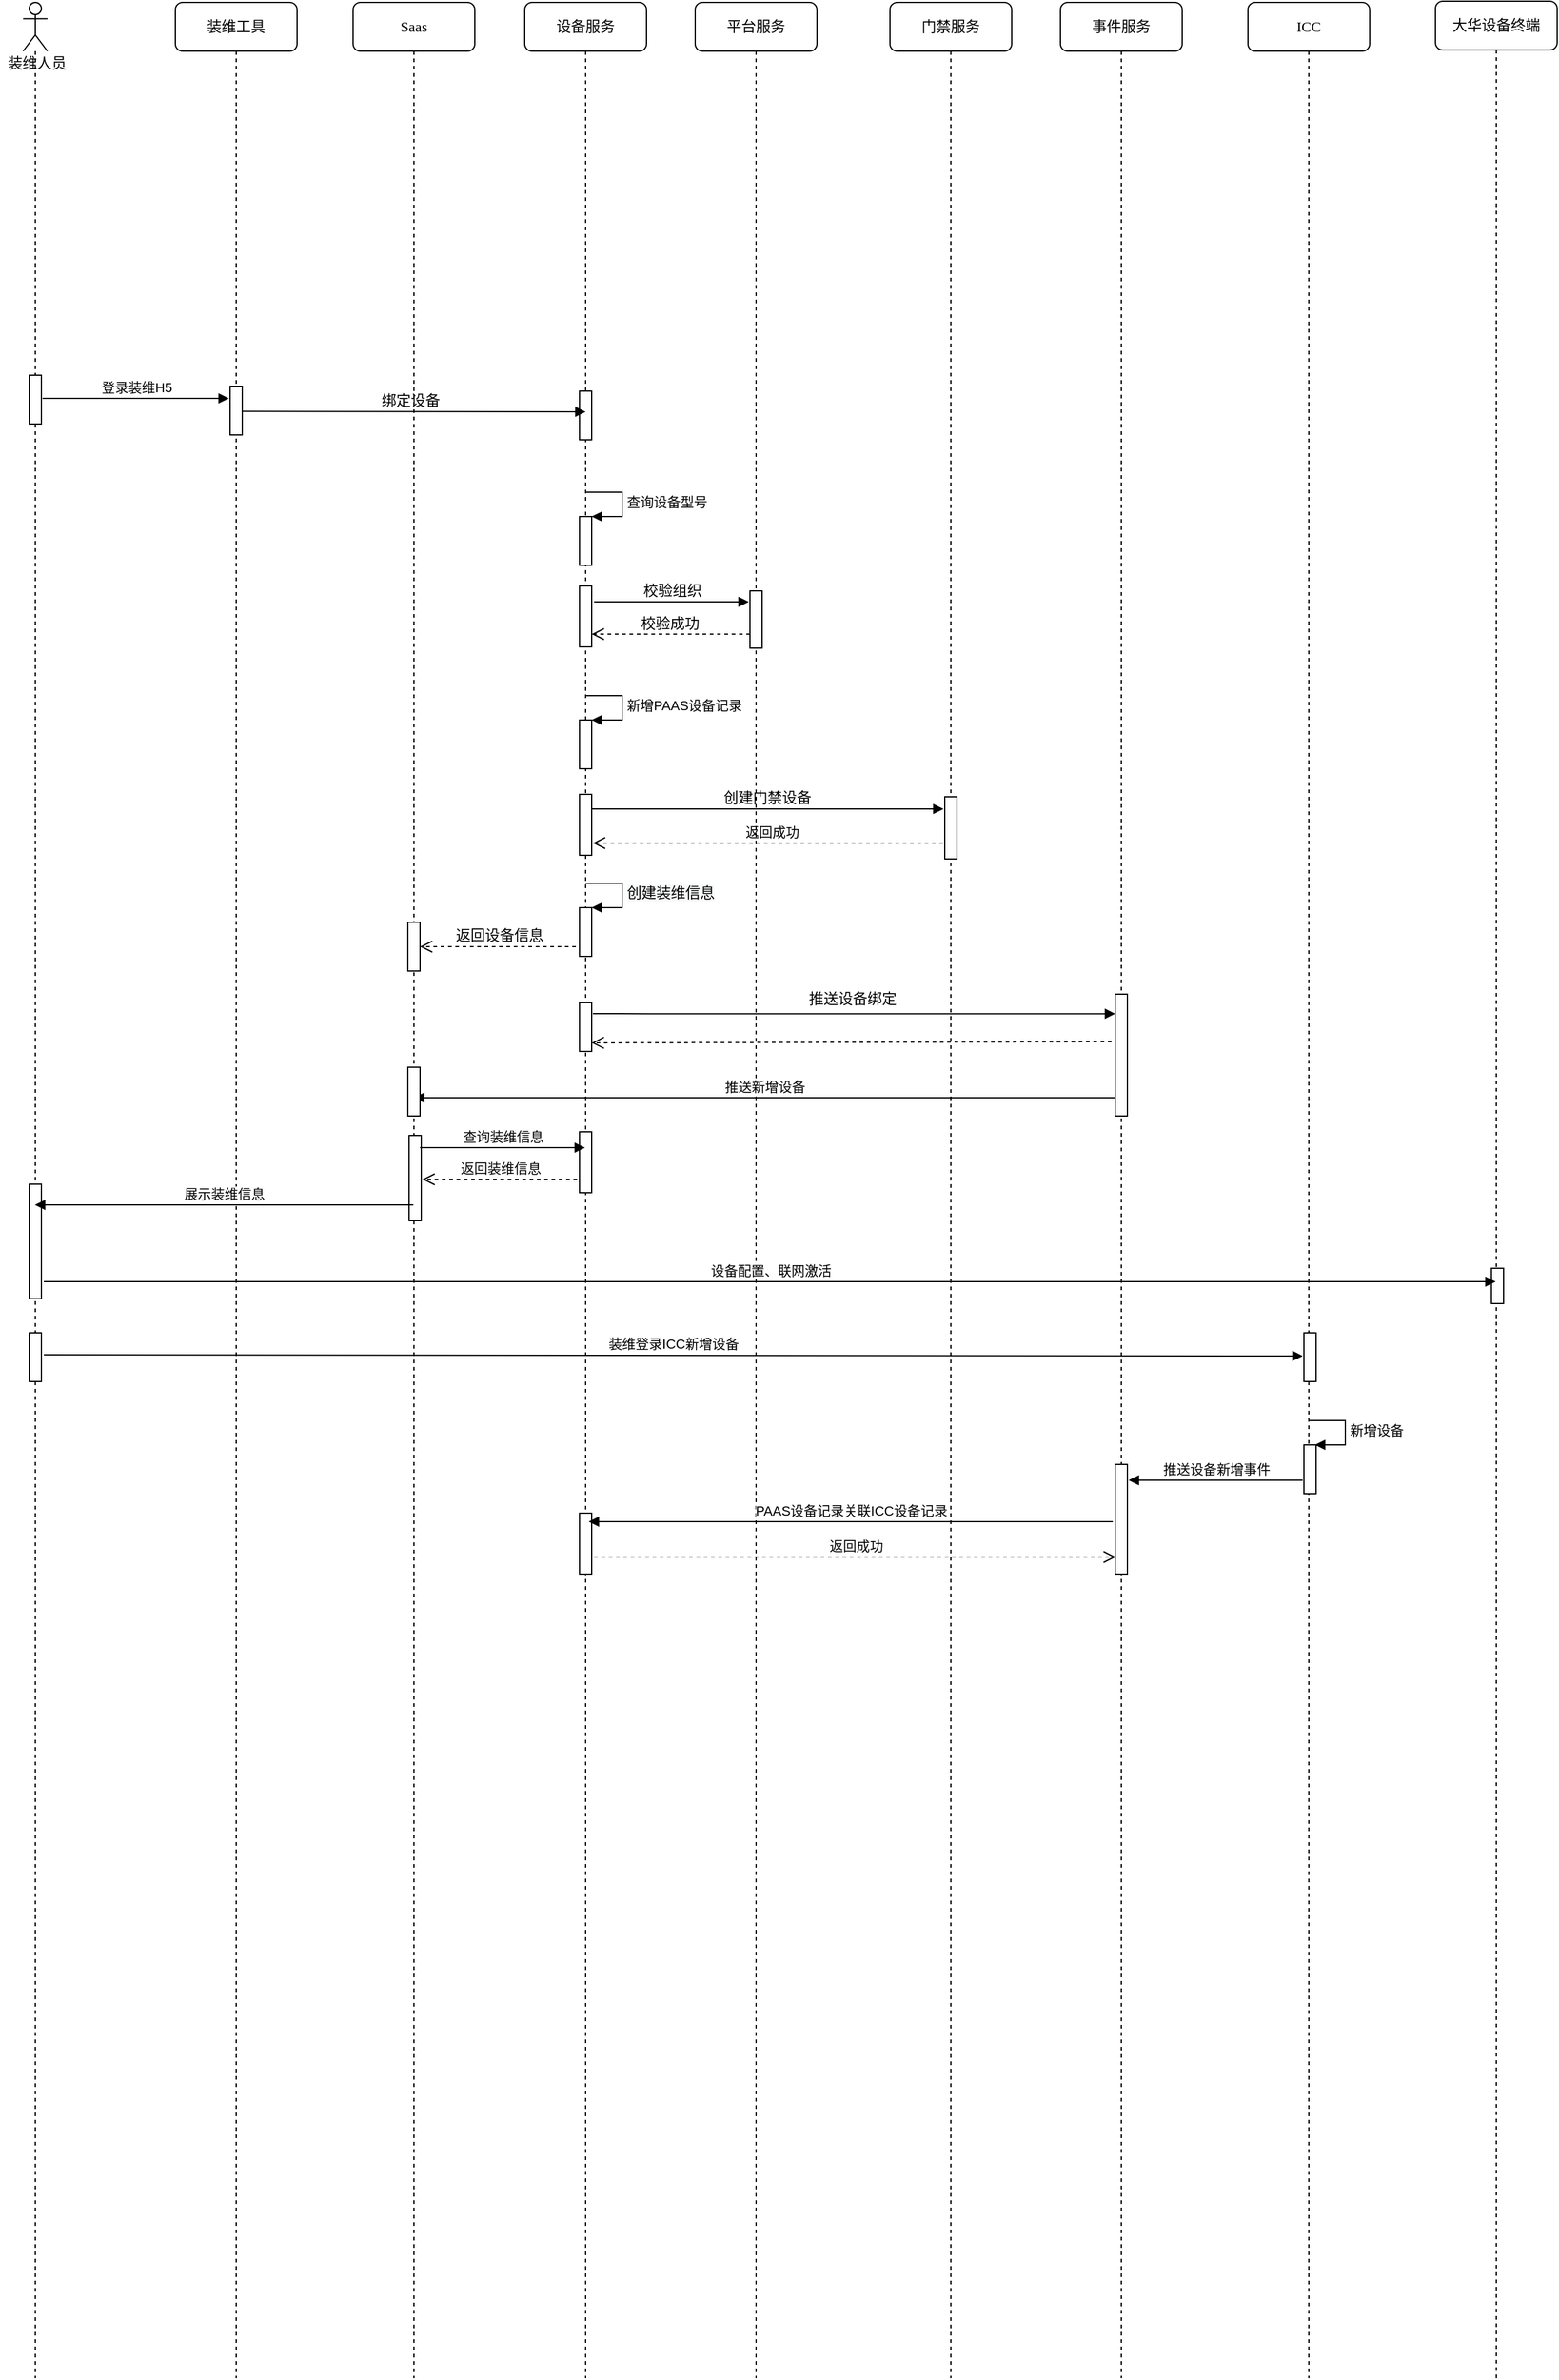 <mxfile version="16.2.6" type="github">
  <diagram id="wmlHtsC3Vf9ltHwHsICz" name="Page-1">
    <mxGraphModel dx="2188" dy="1172" grid="1" gridSize="10" guides="1" tooltips="1" connect="1" arrows="1" fold="1" page="1" pageScale="1" pageWidth="827" pageHeight="1169" math="0" shadow="0">
      <root>
        <mxCell id="0" />
        <mxCell id="Oka7rpzOV13HXmcG5KHr-23" value="未命名图层" parent="0" />
        <mxCell id="plYKypvwTfvLCAluZuLY-60" value="设备服务" style="shape=umlLifeline;perimeter=lifelinePerimeter;whiteSpace=wrap;html=1;container=1;collapsible=0;recursiveResize=0;outlineConnect=0;rounded=1;shadow=0;comic=0;labelBackgroundColor=none;strokeWidth=1;fontFamily=Verdana;fontSize=12;align=center;" vertex="1" parent="Oka7rpzOV13HXmcG5KHr-23">
          <mxGeometry x="677" y="218" width="100" height="1950" as="geometry" />
        </mxCell>
        <mxCell id="plYKypvwTfvLCAluZuLY-61" value="" style="html=1;points=[];perimeter=orthogonalPerimeter;rounded=0;shadow=0;comic=0;labelBackgroundColor=none;strokeWidth=1;fontFamily=Verdana;fontSize=12;align=center;" vertex="1" parent="plYKypvwTfvLCAluZuLY-60">
          <mxGeometry x="45" y="1240" width="10" height="50" as="geometry" />
        </mxCell>
        <mxCell id="plYKypvwTfvLCAluZuLY-62" value="" style="html=1;points=[];perimeter=orthogonalPerimeter;" vertex="1" parent="plYKypvwTfvLCAluZuLY-60">
          <mxGeometry x="45" y="743" width="10" height="40" as="geometry" />
        </mxCell>
        <mxCell id="plYKypvwTfvLCAluZuLY-63" value="&lt;span style=&quot;font-size: 12px ; text-align: center ; background-color: rgb(248 , 249 , 250)&quot;&gt;创建装维信息&lt;/span&gt;" style="edgeStyle=orthogonalEdgeStyle;html=1;align=left;spacingLeft=2;endArrow=block;rounded=0;entryX=1;entryY=0;" edge="1" parent="plYKypvwTfvLCAluZuLY-60" target="plYKypvwTfvLCAluZuLY-62">
          <mxGeometry relative="1" as="geometry">
            <mxPoint x="50" y="723" as="sourcePoint" />
            <Array as="points">
              <mxPoint x="80" y="723" />
            </Array>
          </mxGeometry>
        </mxCell>
        <mxCell id="plYKypvwTfvLCAluZuLY-64" value="返回成功" style="html=1;verticalAlign=bottom;endArrow=open;dashed=1;endSize=8;rounded=0;" edge="1" parent="plYKypvwTfvLCAluZuLY-60">
          <mxGeometry relative="1" as="geometry">
            <mxPoint x="57" y="1276" as="sourcePoint" />
            <mxPoint x="485.5" y="1276" as="targetPoint" />
          </mxGeometry>
        </mxCell>
        <mxCell id="plYKypvwTfvLCAluZuLY-65" value="" style="html=1;points=[];perimeter=orthogonalPerimeter;rounded=0;shadow=0;comic=0;labelBackgroundColor=none;strokeWidth=1;fontFamily=Verdana;fontSize=12;align=center;" vertex="1" parent="plYKypvwTfvLCAluZuLY-60">
          <mxGeometry x="45" y="479" width="10" height="50" as="geometry" />
        </mxCell>
        <mxCell id="plYKypvwTfvLCAluZuLY-66" value="" style="html=1;points=[];perimeter=orthogonalPerimeter;" vertex="1" parent="plYKypvwTfvLCAluZuLY-60">
          <mxGeometry x="45" y="589" width="10" height="40" as="geometry" />
        </mxCell>
        <mxCell id="plYKypvwTfvLCAluZuLY-67" value="新增PAAS设备记录&lt;br&gt;" style="edgeStyle=orthogonalEdgeStyle;html=1;align=left;spacingLeft=2;endArrow=block;rounded=0;entryX=1;entryY=0;" edge="1" parent="plYKypvwTfvLCAluZuLY-60" target="plYKypvwTfvLCAluZuLY-66">
          <mxGeometry relative="1" as="geometry">
            <mxPoint x="50" y="569" as="sourcePoint" />
            <Array as="points">
              <mxPoint x="80" y="569" />
            </Array>
          </mxGeometry>
        </mxCell>
        <mxCell id="plYKypvwTfvLCAluZuLY-68" value="返回成功" style="html=1;verticalAlign=bottom;endArrow=open;dashed=1;endSize=8;rounded=0;" edge="1" parent="plYKypvwTfvLCAluZuLY-60" source="plYKypvwTfvLCAluZuLY-80">
          <mxGeometry relative="1" as="geometry">
            <mxPoint x="136" y="690" as="sourcePoint" />
            <mxPoint x="56" y="690" as="targetPoint" />
          </mxGeometry>
        </mxCell>
        <mxCell id="plYKypvwTfvLCAluZuLY-69" value="" style="html=1;verticalAlign=bottom;endArrow=open;dashed=1;endSize=8;rounded=0;" edge="1" parent="plYKypvwTfvLCAluZuLY-60">
          <mxGeometry relative="1" as="geometry">
            <mxPoint x="42" y="775" as="sourcePoint" />
            <mxPoint x="-86" y="775" as="targetPoint" />
          </mxGeometry>
        </mxCell>
        <mxCell id="plYKypvwTfvLCAluZuLY-70" value="" style="html=1;points=[];perimeter=orthogonalPerimeter;" vertex="1" parent="plYKypvwTfvLCAluZuLY-60">
          <mxGeometry x="45" y="821" width="10" height="40" as="geometry" />
        </mxCell>
        <mxCell id="plYKypvwTfvLCAluZuLY-71" value="" style="html=1;points=[];perimeter=orthogonalPerimeter;" vertex="1" parent="plYKypvwTfvLCAluZuLY-60">
          <mxGeometry x="45" y="422" width="10" height="40" as="geometry" />
        </mxCell>
        <mxCell id="plYKypvwTfvLCAluZuLY-72" value="查询设备型号" style="edgeStyle=orthogonalEdgeStyle;html=1;align=left;spacingLeft=2;endArrow=block;rounded=0;entryX=1;entryY=0;" edge="1" parent="plYKypvwTfvLCAluZuLY-60" target="plYKypvwTfvLCAluZuLY-71">
          <mxGeometry relative="1" as="geometry">
            <mxPoint x="50" y="402" as="sourcePoint" />
            <Array as="points">
              <mxPoint x="80" y="402" />
            </Array>
          </mxGeometry>
        </mxCell>
        <mxCell id="plYKypvwTfvLCAluZuLY-73" value="" style="html=1;points=[];perimeter=orthogonalPerimeter;" vertex="1" parent="plYKypvwTfvLCAluZuLY-60">
          <mxGeometry x="45" y="319" width="10" height="40" as="geometry" />
        </mxCell>
        <mxCell id="plYKypvwTfvLCAluZuLY-74" value="" style="html=1;points=[];perimeter=orthogonalPerimeter;" vertex="1" parent="plYKypvwTfvLCAluZuLY-60">
          <mxGeometry x="45" y="927" width="10" height="50" as="geometry" />
        </mxCell>
        <mxCell id="plYKypvwTfvLCAluZuLY-75" value="事件服务" style="shape=umlLifeline;perimeter=lifelinePerimeter;whiteSpace=wrap;html=1;container=1;collapsible=0;recursiveResize=0;outlineConnect=0;rounded=1;shadow=0;comic=0;labelBackgroundColor=none;strokeWidth=1;fontFamily=Verdana;fontSize=12;align=center;" vertex="1" parent="Oka7rpzOV13HXmcG5KHr-23">
          <mxGeometry x="1117" y="218" width="100" height="1950" as="geometry" />
        </mxCell>
        <mxCell id="plYKypvwTfvLCAluZuLY-76" value="" style="html=1;points=[];perimeter=orthogonalPerimeter;rounded=0;shadow=0;comic=0;labelBackgroundColor=none;strokeWidth=1;fontFamily=Verdana;fontSize=12;align=center;" vertex="1" parent="Oka7rpzOV13HXmcG5KHr-23">
          <mxGeometry x="1162" y="1418" width="10" height="90" as="geometry" />
        </mxCell>
        <mxCell id="plYKypvwTfvLCAluZuLY-77" value="平台服务" style="shape=umlLifeline;perimeter=lifelinePerimeter;whiteSpace=wrap;html=1;container=1;collapsible=0;recursiveResize=0;outlineConnect=0;rounded=1;shadow=0;comic=0;labelBackgroundColor=none;strokeWidth=1;fontFamily=Verdana;fontSize=12;align=center;" vertex="1" parent="Oka7rpzOV13HXmcG5KHr-23">
          <mxGeometry x="817" y="218" width="100" height="1950" as="geometry" />
        </mxCell>
        <mxCell id="plYKypvwTfvLCAluZuLY-78" value="" style="html=1;points=[];perimeter=orthogonalPerimeter;rounded=0;shadow=0;comic=0;labelBackgroundColor=none;strokeWidth=1;fontFamily=Verdana;fontSize=12;align=center;" vertex="1" parent="plYKypvwTfvLCAluZuLY-77">
          <mxGeometry x="45" y="483" width="10" height="47" as="geometry" />
        </mxCell>
        <mxCell id="plYKypvwTfvLCAluZuLY-79" value="" style="html=1;verticalAlign=bottom;endArrow=open;dashed=1;endSize=8;labelBackgroundColor=none;fontFamily=Verdana;fontSize=12;edgeStyle=elbowEdgeStyle;elbow=vertical;" edge="1" parent="plYKypvwTfvLCAluZuLY-77">
          <mxGeometry relative="1" as="geometry">
            <mxPoint x="-85" y="518.5" as="targetPoint" />
            <Array as="points">
              <mxPoint x="-10" y="518.5" />
              <mxPoint x="20" y="518.5" />
            </Array>
            <mxPoint x="45" y="518.5" as="sourcePoint" />
          </mxGeometry>
        </mxCell>
        <mxCell id="plYKypvwTfvLCAluZuLY-80" value="门禁服务" style="shape=umlLifeline;perimeter=lifelinePerimeter;whiteSpace=wrap;html=1;container=1;collapsible=0;recursiveResize=0;outlineConnect=0;rounded=1;shadow=0;comic=0;labelBackgroundColor=none;strokeWidth=1;fontFamily=Verdana;fontSize=12;align=center;" vertex="1" parent="Oka7rpzOV13HXmcG5KHr-23">
          <mxGeometry x="977" y="218" width="100" height="1950" as="geometry" />
        </mxCell>
        <mxCell id="plYKypvwTfvLCAluZuLY-81" value="" style="html=1;points=[];perimeter=orthogonalPerimeter;rounded=0;shadow=0;comic=0;labelBackgroundColor=none;strokeWidth=1;fontFamily=Verdana;fontSize=12;align=center;" vertex="1" parent="plYKypvwTfvLCAluZuLY-80">
          <mxGeometry x="45" y="652" width="10" height="51" as="geometry" />
        </mxCell>
        <mxCell id="plYKypvwTfvLCAluZuLY-82" value="推送新增设备" style="html=1;verticalAlign=bottom;endArrow=block;rounded=0;" edge="1" parent="plYKypvwTfvLCAluZuLY-80" target="plYKypvwTfvLCAluZuLY-84">
          <mxGeometry width="80" relative="1" as="geometry">
            <mxPoint x="185" y="899" as="sourcePoint" />
            <mxPoint x="-384" y="895" as="targetPoint" />
          </mxGeometry>
        </mxCell>
        <mxCell id="plYKypvwTfvLCAluZuLY-83" value="创建门禁设备" style="html=1;verticalAlign=bottom;endArrow=block;labelBackgroundColor=none;fontFamily=Verdana;fontSize=12;exitX=1.1;exitY=0.198;exitDx=0;exitDy=0;exitPerimeter=0;" edge="1" parent="Oka7rpzOV13HXmcG5KHr-23">
          <mxGeometry relative="1" as="geometry">
            <mxPoint x="731" y="879.948" as="sourcePoint" />
            <mxPoint x="1021" y="880" as="targetPoint" />
          </mxGeometry>
        </mxCell>
        <mxCell id="plYKypvwTfvLCAluZuLY-84" value="Saas" style="shape=umlLifeline;perimeter=lifelinePerimeter;whiteSpace=wrap;html=1;container=1;collapsible=0;recursiveResize=0;outlineConnect=0;rounded=1;shadow=0;comic=0;labelBackgroundColor=none;strokeWidth=1;fontFamily=Verdana;fontSize=12;align=center;" vertex="1" parent="Oka7rpzOV13HXmcG5KHr-23">
          <mxGeometry x="536" y="218" width="100" height="1950" as="geometry" />
        </mxCell>
        <mxCell id="plYKypvwTfvLCAluZuLY-85" value="" style="html=1;points=[];perimeter=orthogonalPerimeter;rounded=0;shadow=0;comic=0;labelBackgroundColor=none;strokeWidth=1;fontFamily=Verdana;fontSize=12;align=center;" vertex="1" parent="plYKypvwTfvLCAluZuLY-84">
          <mxGeometry x="45" y="755" width="10" height="40" as="geometry" />
        </mxCell>
        <mxCell id="plYKypvwTfvLCAluZuLY-86" value="绑定设备" style="html=1;verticalAlign=bottom;endArrow=block;entryX=0;entryY=0;labelBackgroundColor=none;fontFamily=Verdana;fontSize=12;edgeStyle=elbowEdgeStyle;elbow=vertical;" edge="1" parent="plYKypvwTfvLCAluZuLY-84">
          <mxGeometry relative="1" as="geometry">
            <mxPoint x="-96.333" y="335.667" as="sourcePoint" />
            <mxPoint x="191" y="336" as="targetPoint" />
          </mxGeometry>
        </mxCell>
        <mxCell id="plYKypvwTfvLCAluZuLY-87" value="" style="html=1;points=[];perimeter=orthogonalPerimeter;" vertex="1" parent="plYKypvwTfvLCAluZuLY-84">
          <mxGeometry x="45" y="874" width="10" height="40" as="geometry" />
        </mxCell>
        <mxCell id="plYKypvwTfvLCAluZuLY-88" value="" style="html=1;points=[];perimeter=orthogonalPerimeter;" vertex="1" parent="plYKypvwTfvLCAluZuLY-84">
          <mxGeometry x="46" y="930" width="10" height="70" as="geometry" />
        </mxCell>
        <mxCell id="plYKypvwTfvLCAluZuLY-89" value="查询装维信息" style="html=1;verticalAlign=bottom;endArrow=block;rounded=0;" edge="1" parent="plYKypvwTfvLCAluZuLY-84" target="plYKypvwTfvLCAluZuLY-60">
          <mxGeometry width="80" relative="1" as="geometry">
            <mxPoint x="55" y="940" as="sourcePoint" />
            <mxPoint x="135" y="940" as="targetPoint" />
          </mxGeometry>
        </mxCell>
        <mxCell id="plYKypvwTfvLCAluZuLY-90" value="校验组织" style="html=1;verticalAlign=bottom;endArrow=block;labelBackgroundColor=none;fontFamily=Verdana;fontSize=12;edgeStyle=elbowEdgeStyle;elbow=vertical;" edge="1" parent="Oka7rpzOV13HXmcG5KHr-23">
          <mxGeometry relative="1" as="geometry">
            <mxPoint x="734" y="710" as="sourcePoint" />
            <mxPoint x="861" y="710" as="targetPoint" />
            <Array as="points">
              <mxPoint x="764" y="710" />
            </Array>
          </mxGeometry>
        </mxCell>
        <mxCell id="plYKypvwTfvLCAluZuLY-91" value="推送设备绑定" style="html=1;verticalAlign=bottom;endArrow=block;labelBackgroundColor=none;fontFamily=Verdana;fontSize=12;" edge="1" parent="Oka7rpzOV13HXmcG5KHr-23">
          <mxGeometry x="-0.006" y="3" relative="1" as="geometry">
            <mxPoint x="733" y="1048" as="sourcePoint" />
            <mxPoint x="1162" y="1048.09" as="targetPoint" />
            <Array as="points">
              <mxPoint x="788" y="1048.09" />
            </Array>
            <mxPoint as="offset" />
          </mxGeometry>
        </mxCell>
        <mxCell id="plYKypvwTfvLCAluZuLY-92" value="" style="html=1;points=[];perimeter=orthogonalPerimeter;" vertex="1" parent="Oka7rpzOV13HXmcG5KHr-23">
          <mxGeometry x="1162" y="1032" width="10" height="100" as="geometry" />
        </mxCell>
        <mxCell id="plYKypvwTfvLCAluZuLY-93" value="ICC" style="shape=umlLifeline;perimeter=lifelinePerimeter;whiteSpace=wrap;html=1;container=1;collapsible=0;recursiveResize=0;outlineConnect=0;rounded=1;shadow=0;comic=0;labelBackgroundColor=none;strokeWidth=1;fontFamily=Verdana;fontSize=12;align=center;" vertex="1" parent="Oka7rpzOV13HXmcG5KHr-23">
          <mxGeometry x="1271" y="218" width="100" height="1950" as="geometry" />
        </mxCell>
        <mxCell id="plYKypvwTfvLCAluZuLY-94" value="更新推送状态" style="edgeStyle=orthogonalEdgeStyle;html=1;align=left;spacingLeft=2;endArrow=block;rounded=0;entryX=1;entryY=0;" edge="1" parent="plYKypvwTfvLCAluZuLY-93">
          <mxGeometry relative="1" as="geometry">
            <mxPoint x="-91" y="812" as="sourcePoint" />
            <Array as="points">
              <mxPoint x="-61" y="812" />
            </Array>
          </mxGeometry>
        </mxCell>
        <mxCell id="plYKypvwTfvLCAluZuLY-95" value="" style="html=1;points=[];perimeter=orthogonalPerimeter;" vertex="1" parent="plYKypvwTfvLCAluZuLY-93">
          <mxGeometry x="46" y="1184" width="10" height="40" as="geometry" />
        </mxCell>
        <mxCell id="plYKypvwTfvLCAluZuLY-96" value="新增设备" style="edgeStyle=orthogonalEdgeStyle;html=1;align=left;spacingLeft=2;endArrow=block;rounded=0;entryX=1;entryY=0;" edge="1" parent="plYKypvwTfvLCAluZuLY-93">
          <mxGeometry relative="1" as="geometry">
            <mxPoint x="50" y="1164" as="sourcePoint" />
            <Array as="points">
              <mxPoint x="80" y="1164" />
            </Array>
            <mxPoint x="55" y="1184" as="targetPoint" />
          </mxGeometry>
        </mxCell>
        <mxCell id="plYKypvwTfvLCAluZuLY-97" value="" style="html=1;points=[];perimeter=orthogonalPerimeter;" vertex="1" parent="plYKypvwTfvLCAluZuLY-93">
          <mxGeometry x="46" y="1092" width="10" height="40" as="geometry" />
        </mxCell>
        <mxCell id="plYKypvwTfvLCAluZuLY-98" value="推送设备新增事件" style="html=1;verticalAlign=bottom;endArrow=block;rounded=0;" edge="1" parent="Oka7rpzOV13HXmcG5KHr-23">
          <mxGeometry width="80" relative="1" as="geometry">
            <mxPoint x="1316" y="1431" as="sourcePoint" />
            <mxPoint x="1173" y="1431" as="targetPoint" />
          </mxGeometry>
        </mxCell>
        <mxCell id="plYKypvwTfvLCAluZuLY-99" value="PAAS设备记录关联ICC设备记录" style="html=1;verticalAlign=bottom;endArrow=block;rounded=0;" edge="1" parent="Oka7rpzOV13HXmcG5KHr-23">
          <mxGeometry width="80" relative="1" as="geometry">
            <mxPoint x="1160" y="1465" as="sourcePoint" />
            <mxPoint x="729.5" y="1465" as="targetPoint" />
          </mxGeometry>
        </mxCell>
        <mxCell id="plYKypvwTfvLCAluZuLY-100" value="装维登录ICC新增设备" style="html=1;verticalAlign=bottom;endArrow=block;rounded=0;" edge="1" parent="Oka7rpzOV13HXmcG5KHr-23">
          <mxGeometry width="80" relative="1" as="geometry">
            <mxPoint x="282" y="1328" as="sourcePoint" />
            <mxPoint x="1316" y="1329" as="targetPoint" />
          </mxGeometry>
        </mxCell>
        <mxCell id="plYKypvwTfvLCAluZuLY-101" value="" style="html=1;points=[];perimeter=orthogonalPerimeter;rounded=0;shadow=0;comic=0;labelBackgroundColor=none;strokeWidth=1;fontFamily=Verdana;fontSize=12;align=center;" vertex="1" parent="Oka7rpzOV13HXmcG5KHr-23">
          <mxGeometry x="722" y="868" width="10" height="50" as="geometry" />
        </mxCell>
        <mxCell id="plYKypvwTfvLCAluZuLY-102" value="装维工具" style="shape=umlLifeline;perimeter=lifelinePerimeter;whiteSpace=wrap;html=1;container=1;collapsible=0;recursiveResize=0;outlineConnect=0;rounded=1;shadow=0;comic=0;labelBackgroundColor=none;strokeWidth=1;fontFamily=Verdana;fontSize=12;align=center;" vertex="1" parent="Oka7rpzOV13HXmcG5KHr-23">
          <mxGeometry x="390" y="218" width="100" height="1950" as="geometry" />
        </mxCell>
        <mxCell id="plYKypvwTfvLCAluZuLY-103" value="" style="html=1;points=[];perimeter=orthogonalPerimeter;rounded=0;shadow=0;comic=0;labelBackgroundColor=none;strokeWidth=1;fontFamily=Verdana;fontSize=12;align=center;" vertex="1" parent="plYKypvwTfvLCAluZuLY-102">
          <mxGeometry x="45" y="315" width="10" height="40" as="geometry" />
        </mxCell>
        <mxCell id="plYKypvwTfvLCAluZuLY-104" value="校验成功" style="text;html=1;align=center;verticalAlign=middle;resizable=0;points=[];autosize=1;strokeColor=none;fillColor=none;" vertex="1" parent="Oka7rpzOV13HXmcG5KHr-23">
          <mxGeometry x="766" y="718" width="60" height="20" as="geometry" />
        </mxCell>
        <mxCell id="plYKypvwTfvLCAluZuLY-105" value="返回设备信息" style="text;html=1;align=center;verticalAlign=middle;resizable=0;points=[];autosize=1;strokeColor=none;fillColor=none;" vertex="1" parent="Oka7rpzOV13HXmcG5KHr-23">
          <mxGeometry x="611" y="974" width="90" height="20" as="geometry" />
        </mxCell>
        <mxCell id="plYKypvwTfvLCAluZuLY-106" value="" style="shape=umlLifeline;participant=umlActor;perimeter=lifelinePerimeter;whiteSpace=wrap;html=1;container=1;collapsible=0;recursiveResize=0;verticalAlign=top;spacingTop=36;outlineConnect=0;size=40;" vertex="1" parent="Oka7rpzOV13HXmcG5KHr-23">
          <mxGeometry x="265" y="218" width="20" height="1950" as="geometry" />
        </mxCell>
        <mxCell id="plYKypvwTfvLCAluZuLY-107" value="" style="html=1;points=[];perimeter=orthogonalPerimeter;rounded=0;shadow=0;comic=0;labelBackgroundColor=none;strokeWidth=1;fontFamily=Verdana;fontSize=12;align=center;" vertex="1" parent="plYKypvwTfvLCAluZuLY-106">
          <mxGeometry x="5" y="306" width="10" height="40" as="geometry" />
        </mxCell>
        <mxCell id="plYKypvwTfvLCAluZuLY-108" value="" style="html=1;points=[];perimeter=orthogonalPerimeter;rounded=0;shadow=0;comic=0;labelBackgroundColor=none;strokeWidth=1;fontFamily=Verdana;fontSize=12;align=center;" vertex="1" parent="plYKypvwTfvLCAluZuLY-106">
          <mxGeometry x="5" y="1092" width="10" height="40" as="geometry" />
        </mxCell>
        <mxCell id="plYKypvwTfvLCAluZuLY-109" value="" style="html=1;points=[];perimeter=orthogonalPerimeter;" vertex="1" parent="plYKypvwTfvLCAluZuLY-106">
          <mxGeometry x="5" y="970" width="10" height="94" as="geometry" />
        </mxCell>
        <mxCell id="plYKypvwTfvLCAluZuLY-110" value="装维人员" style="text;html=1;align=center;verticalAlign=middle;resizable=0;points=[];autosize=1;strokeColor=none;fillColor=none;" vertex="1" parent="Oka7rpzOV13HXmcG5KHr-23">
          <mxGeometry x="246" y="258" width="60" height="20" as="geometry" />
        </mxCell>
        <mxCell id="plYKypvwTfvLCAluZuLY-111" value="登录装维H5" style="html=1;verticalAlign=bottom;endArrow=block;rounded=0;" edge="1" parent="Oka7rpzOV13HXmcG5KHr-23">
          <mxGeometry width="80" relative="1" as="geometry">
            <mxPoint x="281" y="543" as="sourcePoint" />
            <mxPoint x="434" y="543" as="targetPoint" />
          </mxGeometry>
        </mxCell>
        <mxCell id="plYKypvwTfvLCAluZuLY-112" value="大华设备终端" style="shape=umlLifeline;perimeter=lifelinePerimeter;whiteSpace=wrap;html=1;container=1;collapsible=0;recursiveResize=0;outlineConnect=0;rounded=1;shadow=0;comic=0;labelBackgroundColor=none;strokeWidth=1;fontFamily=Verdana;fontSize=12;align=center;" vertex="1" parent="Oka7rpzOV13HXmcG5KHr-23">
          <mxGeometry x="1425" y="217" width="100" height="1951" as="geometry" />
        </mxCell>
        <mxCell id="plYKypvwTfvLCAluZuLY-113" value="更新推送状态" style="edgeStyle=orthogonalEdgeStyle;html=1;align=left;spacingLeft=2;endArrow=block;rounded=0;entryX=1;entryY=0;" edge="1" parent="plYKypvwTfvLCAluZuLY-112">
          <mxGeometry relative="1" as="geometry">
            <mxPoint x="-91" y="812" as="sourcePoint" />
            <Array as="points">
              <mxPoint x="-61" y="812" />
            </Array>
          </mxGeometry>
        </mxCell>
        <mxCell id="plYKypvwTfvLCAluZuLY-114" value="" style="html=1;points=[];perimeter=orthogonalPerimeter;" vertex="1" parent="plYKypvwTfvLCAluZuLY-112">
          <mxGeometry x="46" y="1040" width="10" height="29" as="geometry" />
        </mxCell>
        <mxCell id="plYKypvwTfvLCAluZuLY-115" value="" style="html=1;verticalAlign=bottom;endArrow=open;dashed=1;endSize=8;rounded=0;" edge="1" parent="Oka7rpzOV13HXmcG5KHr-23">
          <mxGeometry relative="1" as="geometry">
            <mxPoint x="1159" y="1071" as="sourcePoint" />
            <mxPoint x="732" y="1072" as="targetPoint" />
          </mxGeometry>
        </mxCell>
        <mxCell id="plYKypvwTfvLCAluZuLY-116" value="返回装维信息" style="html=1;verticalAlign=bottom;endArrow=open;dashed=1;endSize=8;rounded=0;" edge="1" parent="Oka7rpzOV13HXmcG5KHr-23">
          <mxGeometry relative="1" as="geometry">
            <mxPoint x="720" y="1184" as="sourcePoint" />
            <mxPoint x="593" y="1184" as="targetPoint" />
          </mxGeometry>
        </mxCell>
        <mxCell id="plYKypvwTfvLCAluZuLY-117" value="展示装维信息" style="html=1;verticalAlign=bottom;endArrow=block;rounded=0;" edge="1" parent="Oka7rpzOV13HXmcG5KHr-23">
          <mxGeometry width="80" relative="1" as="geometry">
            <mxPoint x="585.5" y="1205" as="sourcePoint" />
            <mxPoint x="274.63" y="1205" as="targetPoint" />
            <Array as="points">
              <mxPoint x="346" y="1205" />
            </Array>
          </mxGeometry>
        </mxCell>
        <mxCell id="plYKypvwTfvLCAluZuLY-118" value="设备配置、联网激活" style="html=1;verticalAlign=bottom;endArrow=block;rounded=0;" edge="1" parent="Oka7rpzOV13HXmcG5KHr-23" target="plYKypvwTfvLCAluZuLY-112">
          <mxGeometry width="80" relative="1" as="geometry">
            <mxPoint x="282" y="1268" as="sourcePoint" />
            <mxPoint x="362" y="1268" as="targetPoint" />
          </mxGeometry>
        </mxCell>
        <mxCell id="1" parent="0" />
      </root>
    </mxGraphModel>
  </diagram>
</mxfile>
